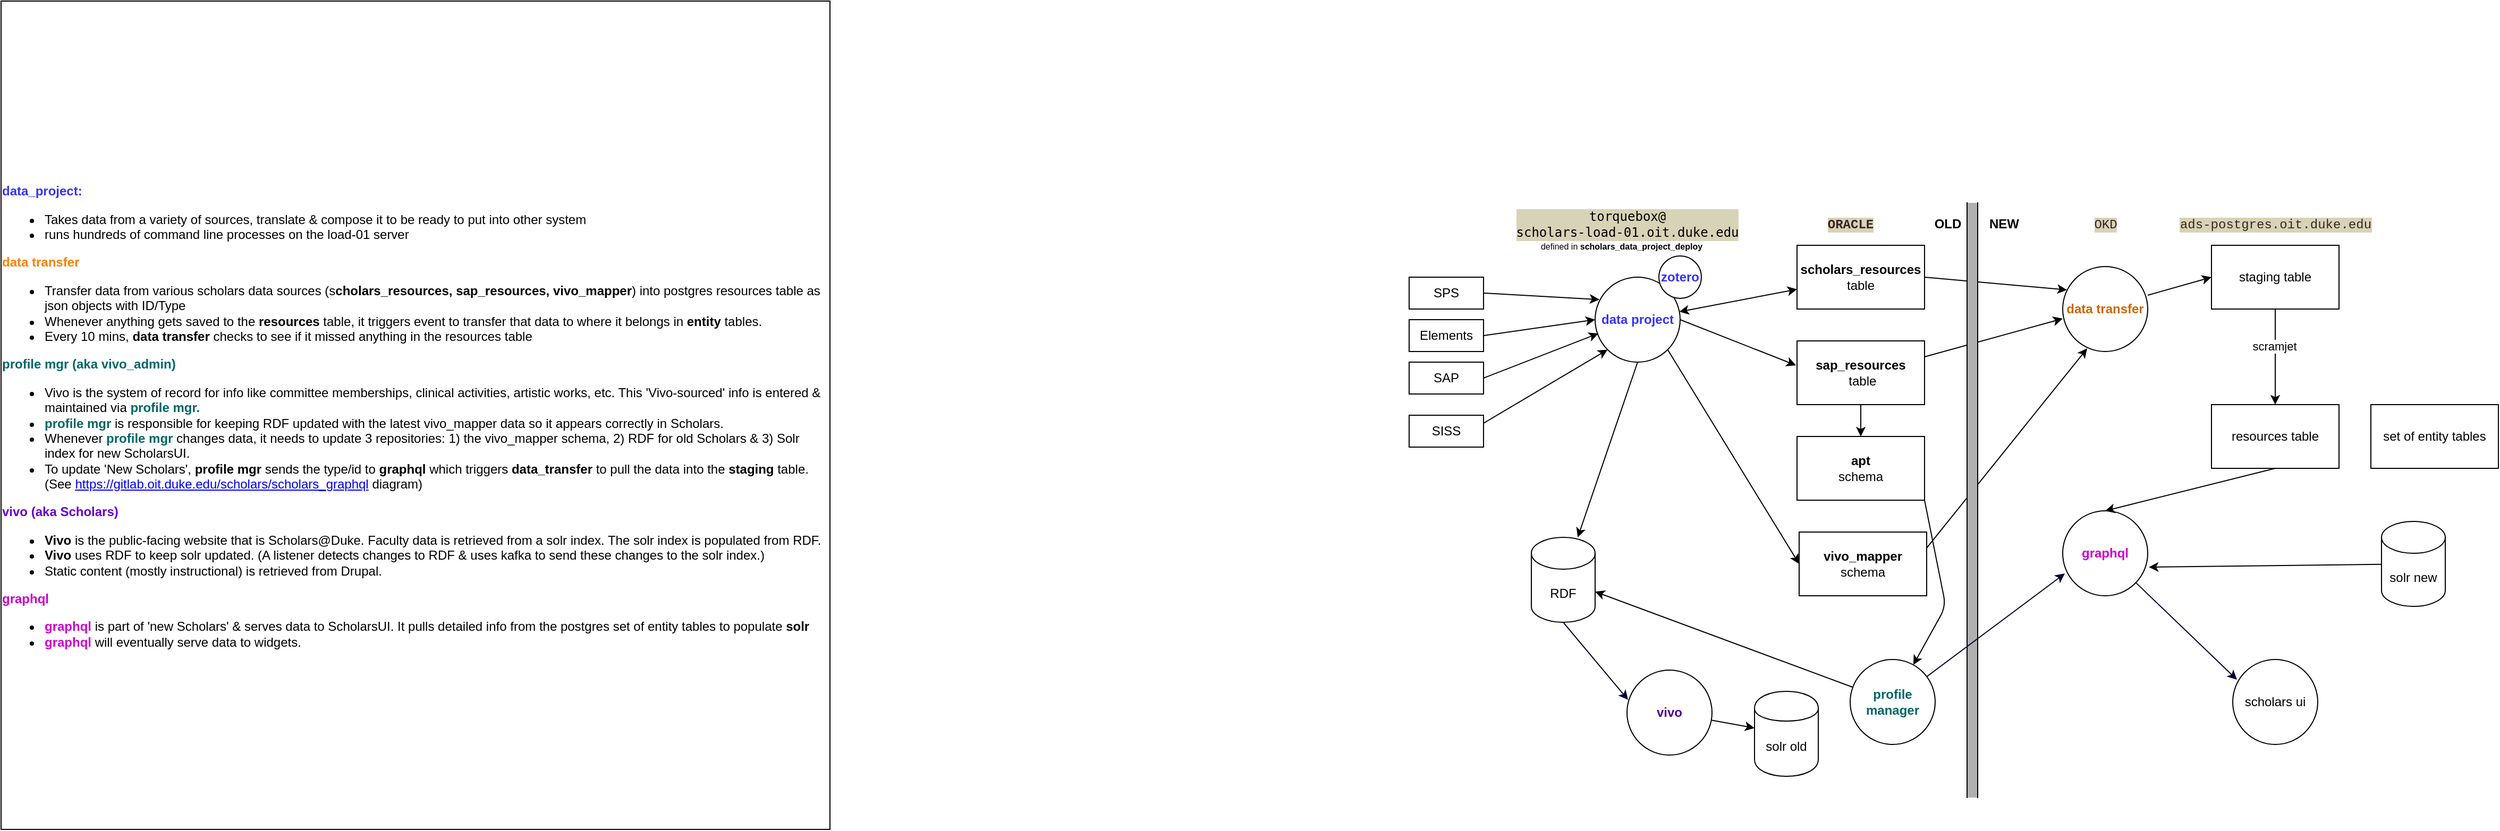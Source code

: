 <mxfile version="17.4.5" type="github">
  <diagram id="K8PrEMQ4XOwa1ksSN--1" name="Page-1">
    <mxGraphModel dx="3027" dy="1744" grid="1" gridSize="10" guides="1" tooltips="1" connect="1" arrows="1" fold="1" page="1" pageScale="1" pageWidth="850" pageHeight="1100" math="0" shadow="0">
      <root>
        <mxCell id="0" />
        <mxCell id="1" parent="0" />
        <mxCell id="2" value="&lt;b&gt;&lt;font color=&quot;#cc6600&quot;&gt;data transfer&lt;/font&gt;&lt;/b&gt;" style="ellipse;whiteSpace=wrap;html=1;aspect=fixed;" parent="1" vertex="1">
          <mxGeometry x="370" y="60" width="80" height="80" as="geometry" />
        </mxCell>
        <mxCell id="3" value="&lt;b&gt;scholars_resources&lt;/b&gt; table&lt;br&gt;" style="rounded=0;whiteSpace=wrap;html=1;" parent="1" vertex="1">
          <mxGeometry x="120" y="40" width="120" height="60" as="geometry" />
        </mxCell>
        <mxCell id="4" value="&lt;b&gt;sap_resources&lt;br&gt;&amp;nbsp;&lt;/b&gt;table" style="rounded=0;whiteSpace=wrap;html=1;" parent="1" vertex="1">
          <mxGeometry x="120" y="130" width="120" height="60" as="geometry" />
        </mxCell>
        <mxCell id="5" value="&lt;b&gt;vivo_mapper&lt;/b&gt; schema" style="rounded=0;whiteSpace=wrap;html=1;gradientColor=#ffffff;" parent="1" vertex="1">
          <mxGeometry x="122" y="310" width="120" height="60" as="geometry" />
        </mxCell>
        <mxCell id="6" value="staging table" style="rounded=0;whiteSpace=wrap;html=1;gradientColor=#ffffff;" parent="1" vertex="1">
          <mxGeometry x="510" y="40" width="120" height="60" as="geometry" />
        </mxCell>
        <mxCell id="9" value="&lt;p class=&quot;p1&quot; style=&quot;margin: 0px ; font-stretch: normal ; line-height: normal ; font-family: &amp;#34;courier&amp;#34; ; color: rgb(59 , 35 , 34) ; background-color: rgb(215 , 211 , 183)&quot;&gt;&lt;span class=&quot;s1&quot;&gt;ads-postgres.oit.duke.edu&lt;/span&gt;&lt;/p&gt;" style="text;html=1;align=center;verticalAlign=middle;resizable=0;points=[];autosize=1;strokeColor=none;" parent="1" vertex="1">
          <mxGeometry x="470" y="10" width="200" height="20" as="geometry" />
        </mxCell>
        <mxCell id="10" value="resources table" style="rounded=0;whiteSpace=wrap;html=1;gradientColor=#ffffff;" parent="1" vertex="1">
          <mxGeometry x="510" y="190" width="120" height="60" as="geometry" />
        </mxCell>
        <mxCell id="14" value="&lt;font color=&quot;#3333ff&quot;&gt;&lt;b&gt;data project&lt;/b&gt;&lt;/font&gt;" style="ellipse;whiteSpace=wrap;html=1;aspect=fixed;gradientColor=#ffffff;" parent="1" vertex="1">
          <mxGeometry x="-70" y="70" width="80" height="80" as="geometry" />
        </mxCell>
        <mxCell id="24" value="" style="endArrow=classic;html=1;entryX=0.5;entryY=0;entryDx=0;entryDy=0;" parent="1" source="6" target="10" edge="1">
          <mxGeometry width="50" height="50" relative="1" as="geometry">
            <mxPoint x="470" y="150" as="sourcePoint" />
            <mxPoint x="470" y="190" as="targetPoint" />
          </mxGeometry>
        </mxCell>
        <mxCell id="25" value="scramjet" style="edgeLabel;html=1;align=center;verticalAlign=middle;resizable=0;points=[];" parent="24" vertex="1" connectable="0">
          <mxGeometry x="-0.22" y="-1" relative="1" as="geometry">
            <mxPoint as="offset" />
          </mxGeometry>
        </mxCell>
        <mxCell id="26" value="SPS" style="rounded=0;whiteSpace=wrap;html=1;gradientColor=#ffffff;" parent="1" vertex="1">
          <mxGeometry x="-245" y="70" width="70" height="30" as="geometry" />
        </mxCell>
        <mxCell id="27" value="Elements" style="rounded=0;whiteSpace=wrap;html=1;gradientColor=#ffffff;" parent="1" vertex="1">
          <mxGeometry x="-245" y="110" width="70" height="30" as="geometry" />
        </mxCell>
        <mxCell id="28" value="SAP" style="rounded=0;whiteSpace=wrap;html=1;gradientColor=#ffffff;" parent="1" vertex="1">
          <mxGeometry x="-245" y="150" width="70" height="30" as="geometry" />
        </mxCell>
        <mxCell id="29" value="SISS" style="rounded=0;whiteSpace=wrap;html=1;gradientColor=#ffffff;" parent="1" vertex="1">
          <mxGeometry x="-245" y="200" width="70" height="30" as="geometry" />
        </mxCell>
        <mxCell id="32" value="&lt;font color=&quot;#cc00cc&quot;&gt;&lt;b&gt;graphql&lt;/b&gt;&lt;/font&gt;" style="ellipse;whiteSpace=wrap;html=1;aspect=fixed;gradientColor=#ffffff;" parent="1" vertex="1">
          <mxGeometry x="370" y="290" width="80" height="80" as="geometry" />
        </mxCell>
        <mxCell id="33" value="&lt;font color=&quot;#006666&quot;&gt;&lt;b&gt;profile&lt;br&gt;manager&lt;/b&gt;&lt;/font&gt;" style="ellipse;whiteSpace=wrap;html=1;aspect=fixed;gradientColor=#ffffff;" parent="1" vertex="1">
          <mxGeometry x="170" y="430" width="80" height="80" as="geometry" />
        </mxCell>
        <mxCell id="34" value="scholars ui" style="ellipse;whiteSpace=wrap;html=1;aspect=fixed;gradientColor=#ffffff;" parent="1" vertex="1">
          <mxGeometry x="530" y="430" width="80" height="80" as="geometry" />
        </mxCell>
        <mxCell id="36" value="" style="endArrow=classic;html=1;exitX=1;exitY=0.25;exitDx=0;exitDy=0;entryX=0;entryY=1;entryDx=0;entryDy=0;" parent="1" source="29" target="14" edge="1">
          <mxGeometry width="50" height="50" relative="1" as="geometry">
            <mxPoint x="250" y="200" as="sourcePoint" />
            <mxPoint x="300" y="150" as="targetPoint" />
          </mxGeometry>
        </mxCell>
        <mxCell id="37" value="" style="endArrow=classic;html=1;exitX=1;exitY=0.5;exitDx=0;exitDy=0;entryX=0.038;entryY=0.663;entryDx=0;entryDy=0;entryPerimeter=0;" parent="1" source="28" target="14" edge="1">
          <mxGeometry width="50" height="50" relative="1" as="geometry">
            <mxPoint x="250" y="200" as="sourcePoint" />
            <mxPoint x="300" y="150" as="targetPoint" />
          </mxGeometry>
        </mxCell>
        <mxCell id="38" value="" style="endArrow=classic;html=1;exitX=1;exitY=0.5;exitDx=0;exitDy=0;entryX=0;entryY=0.5;entryDx=0;entryDy=0;" parent="1" source="27" target="14" edge="1">
          <mxGeometry width="50" height="50" relative="1" as="geometry">
            <mxPoint x="250" y="200" as="sourcePoint" />
            <mxPoint x="300" y="150" as="targetPoint" />
          </mxGeometry>
        </mxCell>
        <mxCell id="40" value="" style="endArrow=classic;html=1;exitX=1;exitY=0.5;exitDx=0;exitDy=0;entryX=0.05;entryY=0.263;entryDx=0;entryDy=0;entryPerimeter=0;" parent="1" source="26" target="14" edge="1">
          <mxGeometry width="50" height="50" relative="1" as="geometry">
            <mxPoint x="250" y="200" as="sourcePoint" />
            <mxPoint x="300" y="150" as="targetPoint" />
          </mxGeometry>
        </mxCell>
        <mxCell id="41" value="" style="endArrow=classic;html=1;startArrow=classic;startFill=1;" parent="1" source="14" target="3" edge="1">
          <mxGeometry width="50" height="50" relative="1" as="geometry">
            <mxPoint x="250" y="200" as="sourcePoint" />
            <mxPoint x="300" y="150" as="targetPoint" />
          </mxGeometry>
        </mxCell>
        <mxCell id="42" value="" style="endArrow=classic;html=1;exitX=1;exitY=0.5;exitDx=0;exitDy=0;entryX=-0.008;entryY=0.383;entryDx=0;entryDy=0;entryPerimeter=0;" parent="1" source="14" target="4" edge="1">
          <mxGeometry width="50" height="50" relative="1" as="geometry">
            <mxPoint x="250" y="200" as="sourcePoint" />
            <mxPoint x="300" y="150" as="targetPoint" />
          </mxGeometry>
        </mxCell>
        <mxCell id="43" value="" style="endArrow=classic;html=1;exitX=1;exitY=1;exitDx=0;exitDy=0;entryX=0;entryY=0.5;entryDx=0;entryDy=0;" parent="1" source="14" target="5" edge="1">
          <mxGeometry width="50" height="50" relative="1" as="geometry">
            <mxPoint x="250" y="200" as="sourcePoint" />
            <mxPoint x="300" y="150" as="targetPoint" />
          </mxGeometry>
        </mxCell>
        <mxCell id="46" value="&lt;p class=&quot;p1&quot; style=&quot;margin: 0px ; font-stretch: normal ; line-height: normal ; font-family: &amp;#34;courier&amp;#34; ; color: rgb(59 , 35 , 34) ; background-color: rgb(215 , 211 , 183)&quot;&gt;&lt;span class=&quot;s1&quot;&gt;&lt;b&gt;ORACLE&lt;/b&gt;&lt;/span&gt;&lt;/p&gt;" style="text;html=1;align=center;verticalAlign=middle;resizable=0;points=[];autosize=1;strokeColor=none;" parent="1" vertex="1">
          <mxGeometry x="140" y="10" width="60" height="20" as="geometry" />
        </mxCell>
        <mxCell id="47" value="&lt;p class=&quot;p1&quot; style=&quot;margin: 0px ; font-stretch: normal ; line-height: normal ; font-family: &amp;#34;courier&amp;#34; ; color: rgb(59 , 35 , 34) ; background-color: rgb(215 , 211 , 183)&quot;&gt;&lt;span class=&quot;s1&quot;&gt;OKD&lt;/span&gt;&lt;/p&gt;" style="text;html=1;align=center;verticalAlign=middle;resizable=0;points=[];autosize=1;strokeColor=none;" parent="1" vertex="1">
          <mxGeometry x="390" y="10" width="40" height="20" as="geometry" />
        </mxCell>
        <mxCell id="48" value="" style="endArrow=classic;html=1;entryX=0.05;entryY=0.275;entryDx=0;entryDy=0;entryPerimeter=0;exitX=1;exitY=0.5;exitDx=0;exitDy=0;" parent="1" source="3" target="2" edge="1">
          <mxGeometry width="50" height="50" relative="1" as="geometry">
            <mxPoint x="190" y="210" as="sourcePoint" />
            <mxPoint x="240" y="160" as="targetPoint" />
          </mxGeometry>
        </mxCell>
        <mxCell id="49" value="" style="endArrow=classic;html=1;entryX=0;entryY=0.613;entryDx=0;entryDy=0;entryPerimeter=0;exitX=1;exitY=0.25;exitDx=0;exitDy=0;" parent="1" source="4" target="2" edge="1">
          <mxGeometry width="50" height="50" relative="1" as="geometry">
            <mxPoint x="190" y="210" as="sourcePoint" />
            <mxPoint x="240" y="160" as="targetPoint" />
          </mxGeometry>
        </mxCell>
        <mxCell id="51" value="" style="endArrow=classic;html=1;exitX=1;exitY=0.25;exitDx=0;exitDy=0;entryX=0.288;entryY=0.963;entryDx=0;entryDy=0;entryPerimeter=0;" parent="1" source="5" target="2" edge="1">
          <mxGeometry width="50" height="50" relative="1" as="geometry">
            <mxPoint x="190" y="210" as="sourcePoint" />
            <mxPoint x="370" y="130" as="targetPoint" />
          </mxGeometry>
        </mxCell>
        <mxCell id="52" value="" style="endArrow=classic;html=1;entryX=0;entryY=0.5;entryDx=0;entryDy=0;exitX=1;exitY=0.338;exitDx=0;exitDy=0;exitPerimeter=0;" parent="1" source="2" target="6" edge="1">
          <mxGeometry width="50" height="50" relative="1" as="geometry">
            <mxPoint x="190" y="210" as="sourcePoint" />
            <mxPoint x="240" y="160" as="targetPoint" />
          </mxGeometry>
        </mxCell>
        <mxCell id="53" value="" style="endArrow=classic;html=1;entryX=0.5;entryY=0;entryDx=0;entryDy=0;exitX=0.5;exitY=1;exitDx=0;exitDy=0;" parent="1" source="10" target="32" edge="1">
          <mxGeometry width="50" height="50" relative="1" as="geometry">
            <mxPoint x="190" y="210" as="sourcePoint" />
            <mxPoint x="240" y="160" as="targetPoint" />
          </mxGeometry>
        </mxCell>
        <mxCell id="54" value="" style="endArrow=classic;html=1;entryX=0.05;entryY=0.238;entryDx=0;entryDy=0;strokeColor=#000033;entryPerimeter=0;" parent="1" source="32" target="34" edge="1">
          <mxGeometry width="50" height="50" relative="1" as="geometry">
            <mxPoint x="190" y="210" as="sourcePoint" />
            <mxPoint x="240" y="160" as="targetPoint" />
          </mxGeometry>
        </mxCell>
        <mxCell id="59" value="&lt;p class=&quot;p1&quot; style=&quot;margin: 0px ; font-stretch: normal ; line-height: normal ; font-family: &amp;#34;courier&amp;#34; ; background-color: rgb(215 , 211 , 183)&quot;&gt;&lt;code&gt;&lt;font color=&quot;#000000&quot;&gt;torquebox@&lt;/font&gt;&lt;/code&gt;&lt;/p&gt;&lt;p class=&quot;p1&quot; style=&quot;margin: 0px ; font-stretch: normal ; line-height: normal ; font-family: &amp;#34;courier&amp;#34; ; background-color: rgb(215 , 211 , 183)&quot;&gt;&lt;code&gt;&lt;font color=&quot;#000000&quot;&gt;scholars-load-01.oit.duke.edu&lt;/font&gt;&lt;/code&gt;&lt;br&gt;&lt;/p&gt;" style="text;html=1;align=center;verticalAlign=middle;resizable=0;points=[];autosize=1;strokeColor=none;" parent="1" vertex="1">
          <mxGeometry x="-150" y="5" width="220" height="30" as="geometry" />
        </mxCell>
        <mxCell id="60" value="RDF" style="shape=cylinder3;whiteSpace=wrap;html=1;boundedLbl=1;backgroundOutline=1;size=15;" parent="1" vertex="1">
          <mxGeometry x="-130" y="315" width="60" height="80" as="geometry" />
        </mxCell>
        <mxCell id="61" value="" style="endArrow=classic;html=1;" parent="1" target="60" edge="1">
          <mxGeometry width="50" height="50" relative="1" as="geometry">
            <mxPoint x="-30" y="150" as="sourcePoint" />
            <mxPoint x="90" y="230" as="targetPoint" />
          </mxGeometry>
        </mxCell>
        <mxCell id="64" value="&lt;b&gt;apt&lt;br&gt;&lt;/b&gt;schema" style="rounded=0;whiteSpace=wrap;html=1;" parent="1" vertex="1">
          <mxGeometry x="120" y="220" width="120" height="60" as="geometry" />
        </mxCell>
        <mxCell id="65" value="" style="endArrow=classic;html=1;" parent="1" source="33" target="60" edge="1">
          <mxGeometry width="50" height="50" relative="1" as="geometry">
            <mxPoint x="158" y="206" as="sourcePoint" />
            <mxPoint x="-10" y="390" as="targetPoint" />
          </mxGeometry>
        </mxCell>
        <mxCell id="66" value="" style="endArrow=classic;html=1;exitX=1;exitY=1;exitDx=0;exitDy=0;" parent="1" source="64" target="33" edge="1">
          <mxGeometry width="50" height="50" relative="1" as="geometry">
            <mxPoint x="40" y="300" as="sourcePoint" />
            <mxPoint x="170" y="220" as="targetPoint" />
            <Array as="points">
              <mxPoint x="260" y="380" />
            </Array>
          </mxGeometry>
        </mxCell>
        <mxCell id="67" value="solr new" style="shape=cylinder3;whiteSpace=wrap;html=1;boundedLbl=1;backgroundOutline=1;size=15;" parent="1" vertex="1">
          <mxGeometry x="670" y="300" width="60" height="80" as="geometry" />
        </mxCell>
        <mxCell id="68" value="solr old" style="shape=cylinder;whiteSpace=wrap;html=1;boundedLbl=1;backgroundOutline=1;" parent="1" vertex="1">
          <mxGeometry x="80" y="460" width="60" height="80" as="geometry" />
        </mxCell>
        <mxCell id="69" value="" style="endArrow=classic;html=1;entryX=1.013;entryY=0.663;entryDx=0;entryDy=0;entryPerimeter=0;" parent="1" source="67" edge="1" target="32">
          <mxGeometry width="50" height="50" relative="1" as="geometry">
            <mxPoint x="190" y="530" as="sourcePoint" />
            <mxPoint x="610" y="340" as="targetPoint" />
          </mxGeometry>
        </mxCell>
        <mxCell id="70" value="&lt;font color=&quot;#4c0099&quot;&gt;&lt;b&gt;vivo&lt;/b&gt;&lt;/font&gt;" style="ellipse;whiteSpace=wrap;html=1;aspect=fixed;gradientColor=#ffffff;" parent="1" vertex="1">
          <mxGeometry x="-40" y="440" width="80" height="80" as="geometry" />
        </mxCell>
        <mxCell id="71" value="" style="endArrow=classic;html=1;" parent="1" source="70" target="68" edge="1">
          <mxGeometry width="50" height="50" relative="1" as="geometry">
            <mxPoint y="340" as="sourcePoint" />
            <mxPoint x="50" y="290" as="targetPoint" />
          </mxGeometry>
        </mxCell>
        <mxCell id="72" value="" style="endArrow=classic;html=1;entryX=0.013;entryY=0.35;entryDx=0;entryDy=0;entryPerimeter=0;exitX=0.5;exitY=1;exitDx=0;exitDy=0;exitPerimeter=0;strokeColor=#000033;" parent="1" source="60" target="70" edge="1">
          <mxGeometry width="50" height="50" relative="1" as="geometry">
            <mxPoint x="-70" y="550" as="sourcePoint" />
            <mxPoint x="-20" y="500" as="targetPoint" />
          </mxGeometry>
        </mxCell>
        <mxCell id="73" value="set of entity tables" style="rounded=0;whiteSpace=wrap;html=1;gradientColor=#ffffff;" parent="1" vertex="1">
          <mxGeometry x="660" y="190" width="120" height="60" as="geometry" />
        </mxCell>
        <mxCell id="74" value="" style="endArrow=classic;html=1;entryX=0.5;entryY=0;entryDx=0;entryDy=0;exitX=0.5;exitY=1;exitDx=0;exitDy=0;" parent="1" source="4" target="64" edge="1">
          <mxGeometry width="50" height="50" relative="1" as="geometry">
            <mxPoint x="-180" y="330" as="sourcePoint" />
            <mxPoint x="-130" y="280" as="targetPoint" />
          </mxGeometry>
        </mxCell>
        <mxCell id="75" value="&lt;font style=&quot;font-size: 8px&quot;&gt;defined in&amp;nbsp;&lt;b style=&quot;text-align: left&quot;&gt;scholars_data_project_deploy&lt;/b&gt;&lt;/font&gt;" style="text;html=1;strokeColor=none;fillColor=none;align=center;verticalAlign=middle;whiteSpace=wrap;rounded=0;" parent="1" vertex="1">
          <mxGeometry x="-180" y="30" width="270" height="20" as="geometry" />
        </mxCell>
        <mxCell id="77" value="&lt;div style=&quot;text-align: left&quot;&gt;&lt;font color=&quot;#3333ff&quot;&gt;&lt;br class=&quot;Apple-interchange-newline&quot;&gt;&lt;b&gt;data_project:&amp;nbsp;&lt;/b&gt;&lt;/font&gt;&lt;/div&gt;&lt;div style=&quot;text-align: left&quot;&gt;&lt;ul&gt;&lt;li&gt;Takes data from a variety&amp;nbsp;of sources, translate&amp;nbsp;&amp;amp; compose it to be&amp;nbsp;ready to&amp;nbsp;put into other system&lt;/li&gt;&lt;li&gt;runs hundreds of command line processes on the load-01 server&lt;/li&gt;&lt;/ul&gt;&lt;div&gt;&lt;font color=&quot;#ff8000&quot;&gt;&lt;b&gt;data transfer&lt;/b&gt;&lt;/font&gt;&lt;/div&gt;&lt;div&gt;&lt;ul&gt;&lt;li&gt;Transfer data from various scholars data sources (s&lt;b&gt;cholars_resources, sap_resources, vivo_mapper&lt;/b&gt;) into postgres resources table as json objects with ID/Type&lt;/li&gt;&lt;li&gt;Whenever anything gets saved to the &lt;b&gt;resources&lt;/b&gt; table, it triggers event to transfer that data to where it belongs in &lt;b&gt;entity&lt;/b&gt; tables.&lt;/li&gt;&lt;li&gt;Every 10 mins, &lt;b&gt;data transfer&lt;/b&gt; checks to see if it missed anything in the resources table&lt;/li&gt;&lt;/ul&gt;&lt;/div&gt;&lt;/div&gt;&lt;div style=&quot;text-align: left&quot;&gt;&lt;font color=&quot;#006666&quot;&gt;&lt;b&gt;profile mgr (aka vivo_admin)&lt;/b&gt;&lt;/font&gt;&lt;/div&gt;&lt;div style=&quot;text-align: left&quot;&gt;&lt;ul&gt;&lt;li&gt;Vivo is the system of record for info like committee memberships, clinical activities, artistic works, etc. This &#39;Vivo-sourced&#39; info is entered &amp;amp; maintained via &lt;font color=&quot;#006666&quot;&gt;&lt;b&gt;profile mgr.&lt;/b&gt;&lt;/font&gt;&lt;/li&gt;&lt;li&gt;&lt;b&gt;&lt;font color=&quot;#006666&quot;&gt;profile mgr&lt;/font&gt;&lt;/b&gt; is responsible for keeping RDF updated with the latest vivo_mapper data so it appears correctly in Scholars.&lt;/li&gt;&lt;li&gt;Whenever &lt;b&gt;&lt;font color=&quot;#006666&quot;&gt;profile mgr&lt;/font&gt;&lt;/b&gt; changes data, it needs to update 3 repositories: 1) the vivo_mapper schema, 2) RDF for old Scholars &amp;amp; 3) Solr index for new ScholarsUI.&lt;/li&gt;&lt;li&gt;To update &#39;New Scholars&#39;, &lt;b&gt;profile mgr&lt;/b&gt; sends the type/id to &lt;b&gt;graphql&lt;/b&gt; which triggers &lt;b&gt;data_transfer &lt;/b&gt;to pull the data into the&amp;nbsp;&lt;b&gt;staging&lt;/b&gt; table. (See &lt;a href=&quot;https://gitlab.oit.duke.edu/scholars/scholars_graphql&quot;&gt;https://gitlab.oit.duke.edu/scholars/scholars_graphql&lt;/a&gt; diagram)&lt;/li&gt;&lt;/ul&gt;&lt;div&gt;&lt;font color=&quot;#6600cc&quot;&gt;&lt;b&gt;vivo (aka Scholars)&lt;/b&gt;&lt;/font&gt;&lt;/div&gt;&lt;div&gt;&lt;ul&gt;&lt;li&gt;&lt;b&gt;Vivo&lt;/b&gt; is the public-facing website that is Scholars@Duke. Faculty data is retrieved from a solr index. The solr index is populated from RDF.&lt;/li&gt;&lt;li&gt;&lt;b&gt;Vivo&lt;/b&gt; uses RDF to keep solr updated. (A listener detects changes to RDF &amp;amp; uses kafka to send these changes to the solr index.)&lt;/li&gt;&lt;li&gt;Static content (mostly instructional) is retrieved from Drupal.&lt;/li&gt;&lt;/ul&gt;&lt;div&gt;&lt;b&gt;&lt;font color=&quot;#cc00cc&quot;&gt;graphql&lt;/font&gt;&lt;/b&gt;&lt;/div&gt;&lt;/div&gt;&lt;div&gt;&lt;ul&gt;&lt;li&gt;&lt;b&gt;&lt;font color=&quot;#cc00cc&quot;&gt;graphql&lt;/font&gt;&lt;/b&gt; is part of &#39;new Scholars&#39; &amp;amp; serves data to ScholarsUI. It pulls detailed info from the postgres set of entity tables to populate &lt;b&gt;solr&lt;/b&gt;&lt;/li&gt;&lt;li&gt;&lt;font color=&quot;#cc00cc&quot;&gt;&lt;b&gt;graphql&lt;/b&gt;&lt;/font&gt; will eventually serve data to widgets.&lt;/li&gt;&lt;/ul&gt;&lt;/div&gt;&lt;/div&gt;" style="whiteSpace=wrap;html=1;aspect=fixed;labelPosition=center;verticalLabelPosition=middle;align=center;verticalAlign=middle;" parent="1" vertex="1">
          <mxGeometry x="-1570" y="-190" width="780" height="780" as="geometry" />
        </mxCell>
        <mxCell id="79" value="" style="shape=partialRectangle;whiteSpace=wrap;html=1;top=0;bottom=0;fillColor=#B0B0B0;" parent="1" vertex="1">
          <mxGeometry x="280" width="10" height="560" as="geometry" />
        </mxCell>
        <mxCell id="80" value="&lt;b&gt;NEW&lt;/b&gt;" style="text;html=1;strokeColor=none;fillColor=none;align=center;verticalAlign=middle;whiteSpace=wrap;rounded=0;" parent="1" vertex="1">
          <mxGeometry x="295" y="10" width="40" height="20" as="geometry" />
        </mxCell>
        <mxCell id="81" value="&lt;b&gt;OLD&lt;/b&gt;" style="text;html=1;strokeColor=none;fillColor=none;align=center;verticalAlign=middle;whiteSpace=wrap;rounded=0;" parent="1" vertex="1">
          <mxGeometry x="242" y="10" width="40" height="20" as="geometry" />
        </mxCell>
        <mxCell id="83" value="&lt;font color=&quot;#3333ff&quot;&gt;&lt;b&gt;zotero&lt;/b&gt;&lt;/font&gt;" style="ellipse;whiteSpace=wrap;html=1;aspect=fixed;gradientColor=#ffffff;" parent="1" vertex="1">
          <mxGeometry x="-10" y="50" width="40" height="40" as="geometry" />
        </mxCell>
        <mxCell id="YRHdPbE3GdyIWTKSZanQ-83" value="" style="endArrow=classic;html=1;entryX=0.025;entryY=0.738;entryDx=0;entryDy=0;strokeColor=#000033;entryPerimeter=0;" edge="1" parent="1" source="33" target="32">
          <mxGeometry width="50" height="50" relative="1" as="geometry">
            <mxPoint x="448.86" y="367.696" as="sourcePoint" />
            <mxPoint x="544" y="459.04" as="targetPoint" />
          </mxGeometry>
        </mxCell>
      </root>
    </mxGraphModel>
  </diagram>
</mxfile>
